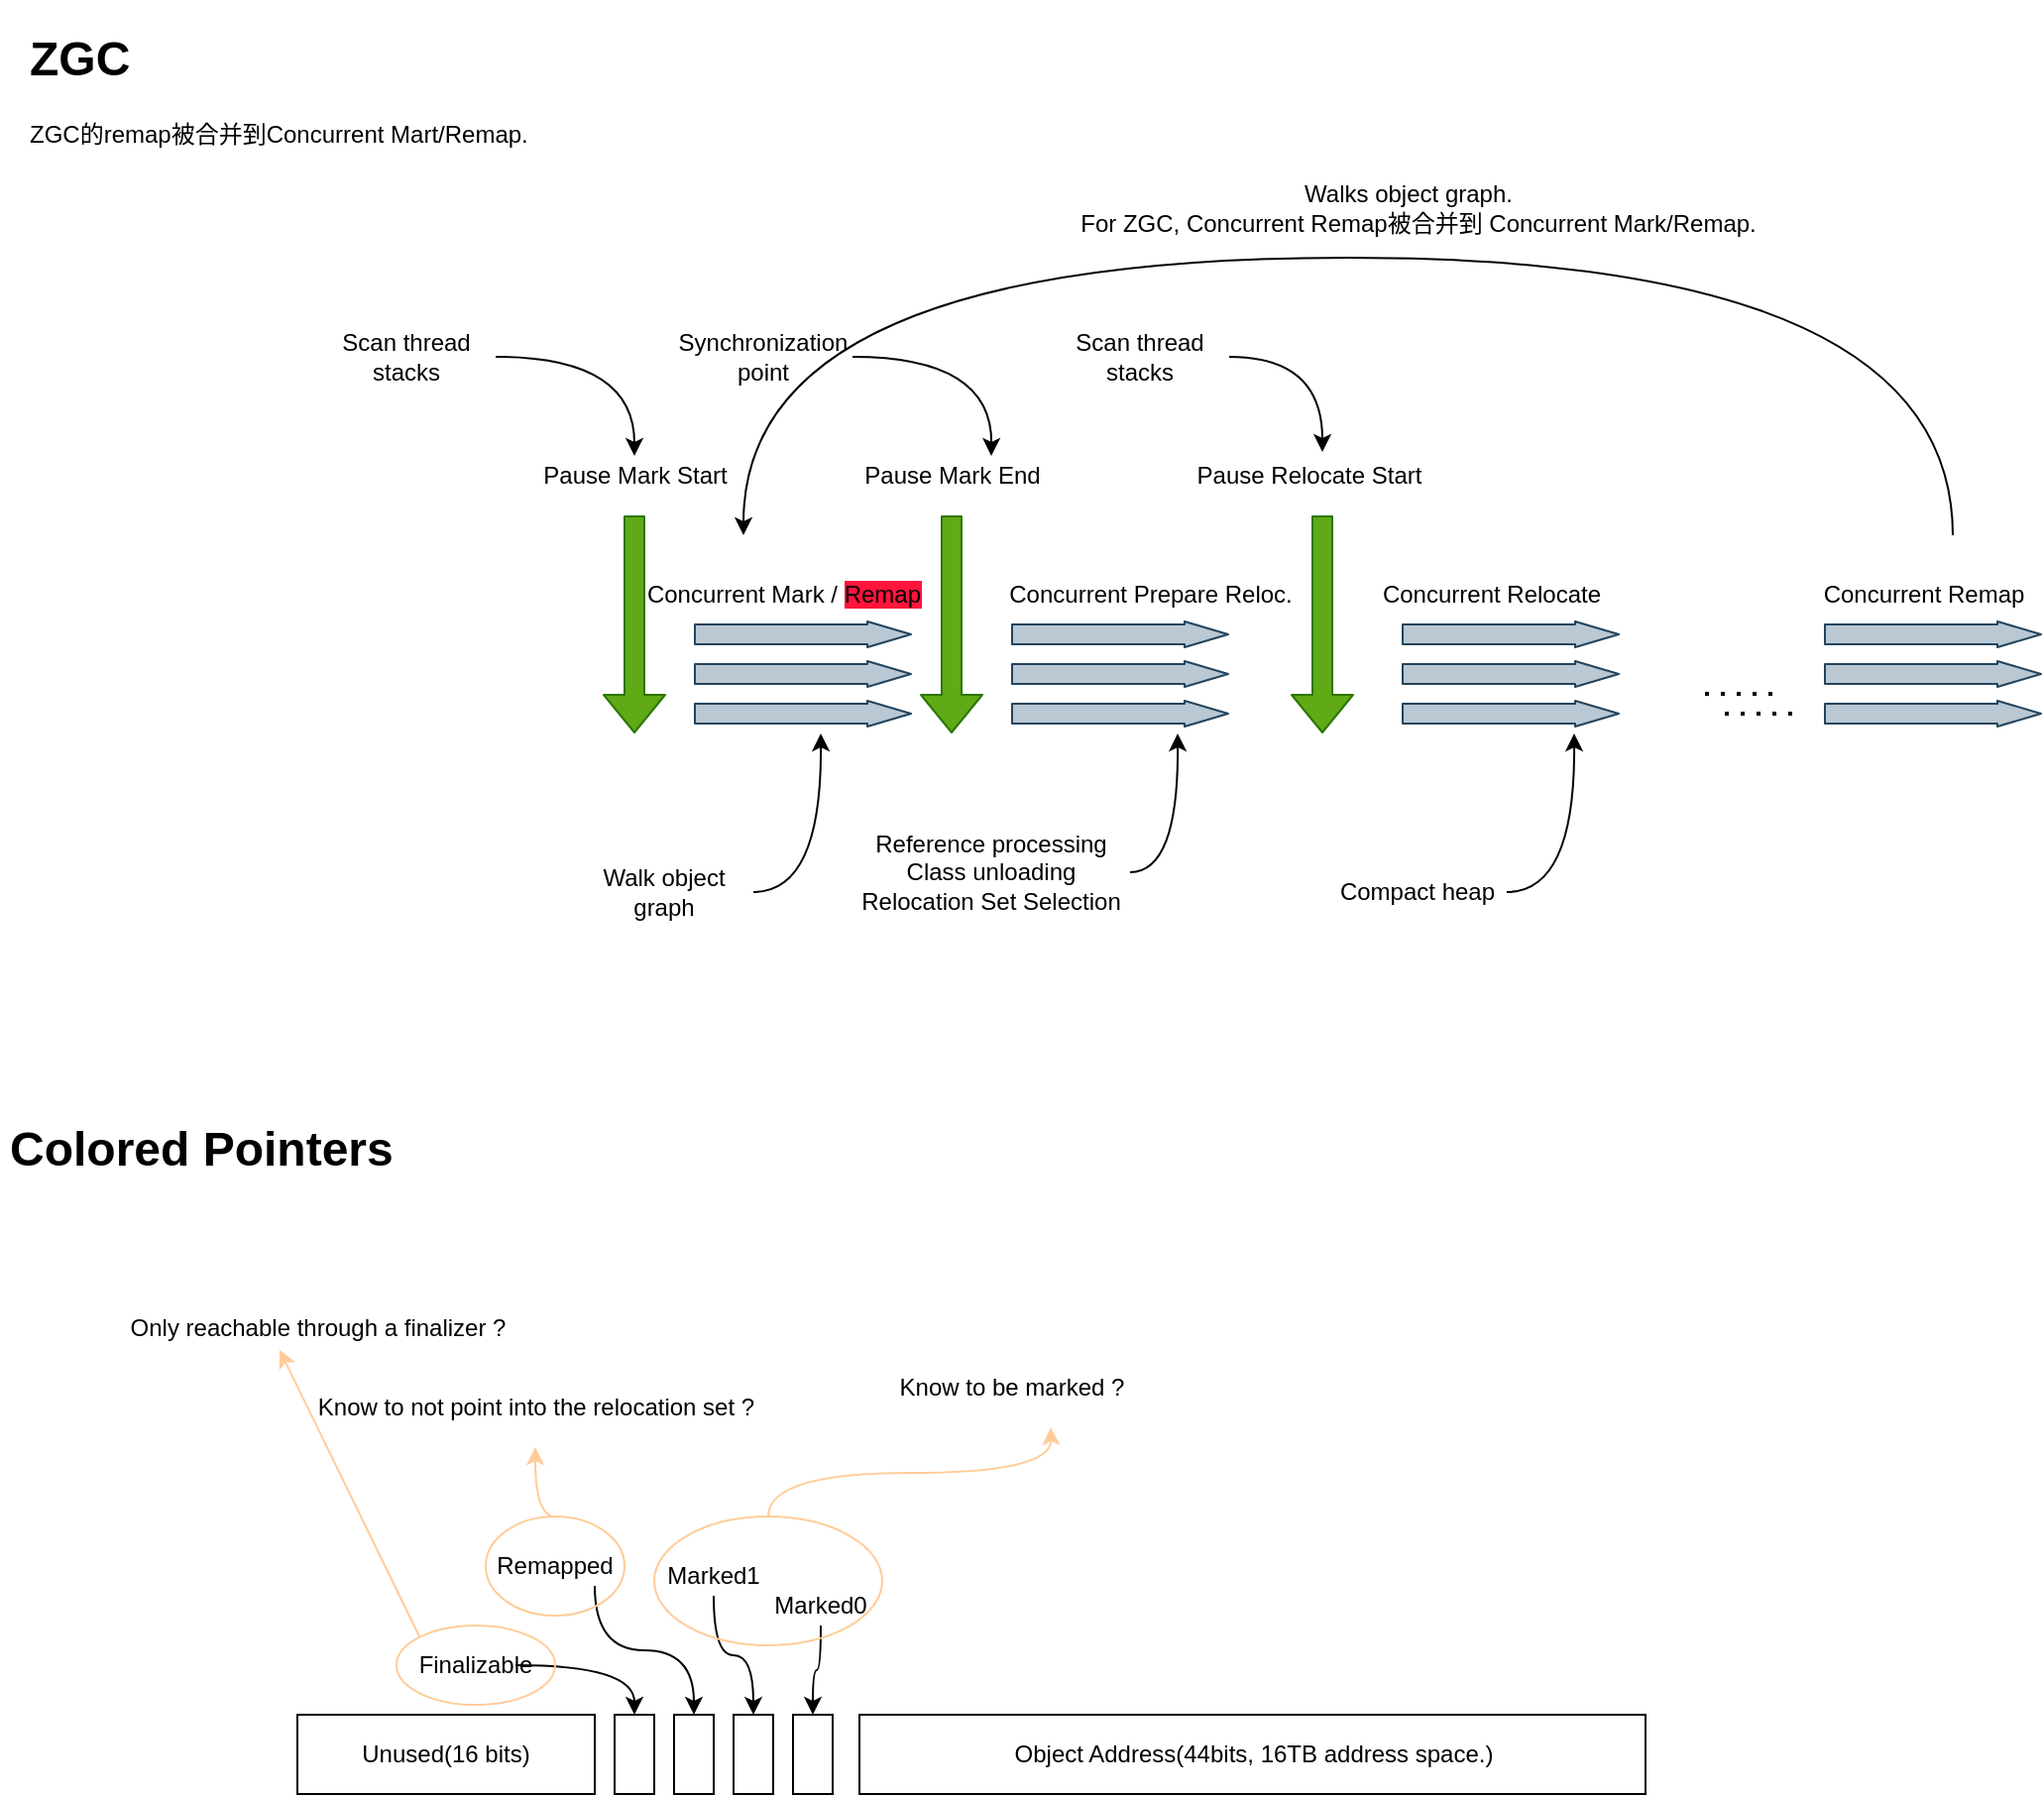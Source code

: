 <mxfile>
    <diagram id="esNSYhN-dbzGHcewjwFB" name="Page-1">
        <mxGraphModel dx="1051" dy="1898" grid="1" gridSize="10" guides="1" tooltips="1" connect="1" arrows="1" fold="1" page="1" pageScale="1" pageWidth="827" pageHeight="1169" math="0" shadow="0">
            <root>
                <mxCell id="0"/>
                <mxCell id="1" parent="0"/>
                <mxCell id="8" value="" style="shape=flexArrow;endArrow=classic;html=1;strokeColor=#2D7600;fillColor=#60a917;" parent="1" edge="1">
                    <mxGeometry width="50" height="50" relative="1" as="geometry">
                        <mxPoint x="320" y="250" as="sourcePoint"/>
                        <mxPoint x="320" y="360" as="targetPoint"/>
                    </mxGeometry>
                </mxCell>
                <mxCell id="10" value="" style="shape=flexArrow;endArrow=classic;html=1;fillColor=#60a917;strokeColor=#2D7600;" parent="1" edge="1">
                    <mxGeometry width="50" height="50" relative="1" as="geometry">
                        <mxPoint x="480" y="250" as="sourcePoint"/>
                        <mxPoint x="480" y="360" as="targetPoint"/>
                    </mxGeometry>
                </mxCell>
                <mxCell id="11" value="" style="shape=flexArrow;endArrow=classic;html=1;fillColor=#60a917;strokeColor=#2D7600;" parent="1" edge="1">
                    <mxGeometry width="50" height="50" relative="1" as="geometry">
                        <mxPoint x="667" y="250" as="sourcePoint"/>
                        <mxPoint x="667" y="360" as="targetPoint"/>
                    </mxGeometry>
                </mxCell>
                <mxCell id="13" value="Pause Mark End" style="text;html=1;align=center;verticalAlign=middle;resizable=0;points=[];autosize=1;" parent="1" vertex="1">
                    <mxGeometry x="430" y="220" width="100" height="20" as="geometry"/>
                </mxCell>
                <mxCell id="14" value="Pause Mark Start" style="text;html=1;align=center;verticalAlign=middle;resizable=0;points=[];autosize=1;" parent="1" vertex="1">
                    <mxGeometry x="265" y="220" width="110" height="20" as="geometry"/>
                </mxCell>
                <mxCell id="15" value="" style="shape=flexArrow;endArrow=classic;html=1;fillColor=#bac8d3;endWidth=2;endSize=7;strokeColor=#23445d;" parent="1" edge="1">
                    <mxGeometry width="50" height="50" relative="1" as="geometry">
                        <mxPoint x="350" y="310" as="sourcePoint"/>
                        <mxPoint x="460" y="310" as="targetPoint"/>
                    </mxGeometry>
                </mxCell>
                <mxCell id="16" value="" style="shape=flexArrow;endArrow=classic;html=1;fillColor=#bac8d3;endWidth=2;endSize=7;strokeColor=#23445d;" parent="1" edge="1">
                    <mxGeometry width="50" height="50" relative="1" as="geometry">
                        <mxPoint x="350" y="330" as="sourcePoint"/>
                        <mxPoint x="460" y="330" as="targetPoint"/>
                    </mxGeometry>
                </mxCell>
                <mxCell id="17" value="" style="shape=flexArrow;endArrow=classic;html=1;fillColor=#bac8d3;endWidth=2;endSize=7;strokeColor=#23445d;" parent="1" edge="1">
                    <mxGeometry width="50" height="50" relative="1" as="geometry">
                        <mxPoint x="350" y="350" as="sourcePoint"/>
                        <mxPoint x="460" y="350" as="targetPoint"/>
                    </mxGeometry>
                </mxCell>
                <mxCell id="19" value="Concurrent Mark / &lt;span style=&quot;background-color: rgb(255 , 20 , 60)&quot;&gt;Remap&lt;/span&gt;" style="text;html=1;align=center;verticalAlign=middle;resizable=0;points=[];autosize=1;" parent="1" vertex="1">
                    <mxGeometry x="320" y="280" width="150" height="20" as="geometry"/>
                </mxCell>
                <mxCell id="20" value="" style="shape=flexArrow;endArrow=classic;html=1;fillColor=#bac8d3;endWidth=2;endSize=7;strokeColor=#23445d;" parent="1" edge="1">
                    <mxGeometry width="50" height="50" relative="1" as="geometry">
                        <mxPoint x="510" y="310" as="sourcePoint"/>
                        <mxPoint x="620" y="310" as="targetPoint"/>
                    </mxGeometry>
                </mxCell>
                <mxCell id="21" value="" style="shape=flexArrow;endArrow=classic;html=1;fillColor=#bac8d3;endWidth=2;endSize=7;strokeColor=#23445d;" parent="1" edge="1">
                    <mxGeometry width="50" height="50" relative="1" as="geometry">
                        <mxPoint x="510" y="330" as="sourcePoint"/>
                        <mxPoint x="620" y="330" as="targetPoint"/>
                    </mxGeometry>
                </mxCell>
                <mxCell id="22" value="" style="shape=flexArrow;endArrow=classic;html=1;fillColor=#bac8d3;endWidth=2;endSize=7;strokeColor=#23445d;" parent="1" edge="1">
                    <mxGeometry width="50" height="50" relative="1" as="geometry">
                        <mxPoint x="510" y="350" as="sourcePoint"/>
                        <mxPoint x="620" y="350" as="targetPoint"/>
                    </mxGeometry>
                </mxCell>
                <mxCell id="23" value="Concurrent Prepare Reloc." style="text;html=1;align=center;verticalAlign=middle;resizable=0;points=[];autosize=1;" parent="1" vertex="1">
                    <mxGeometry x="500" y="280" width="160" height="20" as="geometry"/>
                </mxCell>
                <mxCell id="24" value="" style="shape=flexArrow;endArrow=classic;html=1;fillColor=#bac8d3;endWidth=2;endSize=7;strokeColor=#23445d;" parent="1" edge="1">
                    <mxGeometry width="50" height="50" relative="1" as="geometry">
                        <mxPoint x="707" y="310" as="sourcePoint"/>
                        <mxPoint x="817" y="310" as="targetPoint"/>
                    </mxGeometry>
                </mxCell>
                <mxCell id="25" value="" style="shape=flexArrow;endArrow=classic;html=1;fillColor=#bac8d3;endWidth=2;endSize=7;strokeColor=#23445d;" parent="1" edge="1">
                    <mxGeometry width="50" height="50" relative="1" as="geometry">
                        <mxPoint x="707" y="330" as="sourcePoint"/>
                        <mxPoint x="817" y="330" as="targetPoint"/>
                    </mxGeometry>
                </mxCell>
                <mxCell id="26" value="" style="shape=flexArrow;endArrow=classic;html=1;fillColor=#bac8d3;endWidth=2;endSize=7;strokeColor=#23445d;" parent="1" edge="1">
                    <mxGeometry width="50" height="50" relative="1" as="geometry">
                        <mxPoint x="707" y="350" as="sourcePoint"/>
                        <mxPoint x="817" y="350" as="targetPoint"/>
                    </mxGeometry>
                </mxCell>
                <mxCell id="27" value="Concurrent Relocate" style="text;html=1;align=center;verticalAlign=middle;resizable=0;points=[];autosize=1;" parent="1" vertex="1">
                    <mxGeometry x="687" y="280" width="130" height="20" as="geometry"/>
                </mxCell>
                <mxCell id="28" value="Pause Relocate Start" style="text;html=1;align=center;verticalAlign=middle;resizable=0;points=[];autosize=1;" parent="1" vertex="1">
                    <mxGeometry x="595" y="220" width="130" height="20" as="geometry"/>
                </mxCell>
                <mxCell id="32" style="edgeStyle=orthogonalEdgeStyle;rounded=0;orthogonalLoop=1;jettySize=auto;html=1;exitX=1;exitY=0.5;exitDx=0;exitDy=0;fillColor=#010508;curved=1;" parent="1" source="31" target="14" edge="1">
                    <mxGeometry relative="1" as="geometry"/>
                </mxCell>
                <mxCell id="31" value="Scan thread stacks" style="text;html=1;strokeColor=none;fillColor=none;align=center;verticalAlign=middle;whiteSpace=wrap;rounded=0;" parent="1" vertex="1">
                    <mxGeometry x="160" y="150" width="90" height="40" as="geometry"/>
                </mxCell>
                <mxCell id="33" style="edgeStyle=orthogonalEdgeStyle;rounded=0;orthogonalLoop=1;jettySize=auto;html=1;exitX=1;exitY=0.5;exitDx=0;exitDy=0;fillColor=#010508;curved=1;" parent="1" source="34" edge="1">
                    <mxGeometry relative="1" as="geometry">
                        <mxPoint x="414" y="360" as="targetPoint"/>
                    </mxGeometry>
                </mxCell>
                <mxCell id="34" value="Walk object graph" style="text;html=1;strokeColor=none;fillColor=none;align=center;verticalAlign=middle;whiteSpace=wrap;rounded=0;" parent="1" vertex="1">
                    <mxGeometry x="290" y="420" width="90" height="40" as="geometry"/>
                </mxCell>
                <mxCell id="35" style="edgeStyle=orthogonalEdgeStyle;rounded=0;orthogonalLoop=1;jettySize=auto;html=1;exitX=1;exitY=0.5;exitDx=0;exitDy=0;fillColor=#010508;curved=1;" parent="1" source="36" edge="1">
                    <mxGeometry relative="1" as="geometry">
                        <mxPoint x="500" y="220" as="targetPoint"/>
                    </mxGeometry>
                </mxCell>
                <mxCell id="36" value="Synchronization point" style="text;html=1;strokeColor=none;fillColor=none;align=center;verticalAlign=middle;whiteSpace=wrap;rounded=0;" parent="1" vertex="1">
                    <mxGeometry x="340" y="150" width="90" height="40" as="geometry"/>
                </mxCell>
                <mxCell id="37" style="edgeStyle=orthogonalEdgeStyle;rounded=0;orthogonalLoop=1;jettySize=auto;html=1;exitX=1;exitY=0.5;exitDx=0;exitDy=0;fillColor=#010508;curved=1;entryX=0.554;entryY=-0.1;entryDx=0;entryDy=0;entryPerimeter=0;" parent="1" source="38" target="28" edge="1">
                    <mxGeometry relative="1" as="geometry">
                        <mxPoint x="690" y="220" as="targetPoint"/>
                    </mxGeometry>
                </mxCell>
                <mxCell id="38" value="Scan thread stacks" style="text;html=1;strokeColor=none;fillColor=none;align=center;verticalAlign=middle;whiteSpace=wrap;rounded=0;" parent="1" vertex="1">
                    <mxGeometry x="530" y="150" width="90" height="40" as="geometry"/>
                </mxCell>
                <mxCell id="39" style="edgeStyle=orthogonalEdgeStyle;rounded=0;orthogonalLoop=1;jettySize=auto;html=1;exitX=1;exitY=0.5;exitDx=0;exitDy=0;fillColor=#010508;curved=1;" parent="1" source="40" edge="1">
                    <mxGeometry relative="1" as="geometry">
                        <mxPoint x="594" y="360" as="targetPoint"/>
                    </mxGeometry>
                </mxCell>
                <mxCell id="40" value="Reference processing&lt;br&gt;Class unloading&lt;br&gt;Relocation Set Selection" style="text;html=1;strokeColor=none;fillColor=none;align=center;verticalAlign=middle;whiteSpace=wrap;rounded=0;" parent="1" vertex="1">
                    <mxGeometry x="430" y="410" width="140" height="40" as="geometry"/>
                </mxCell>
                <mxCell id="41" style="edgeStyle=orthogonalEdgeStyle;rounded=0;orthogonalLoop=1;jettySize=auto;html=1;exitX=1;exitY=0.5;exitDx=0;exitDy=0;fillColor=#010508;curved=1;" parent="1" source="42" edge="1">
                    <mxGeometry relative="1" as="geometry">
                        <mxPoint x="794" y="360" as="targetPoint"/>
                    </mxGeometry>
                </mxCell>
                <mxCell id="42" value="Compact heap" style="text;html=1;strokeColor=none;fillColor=none;align=center;verticalAlign=middle;whiteSpace=wrap;rounded=0;" parent="1" vertex="1">
                    <mxGeometry x="670" y="420" width="90" height="40" as="geometry"/>
                </mxCell>
                <mxCell id="43" value="" style="shape=flexArrow;endArrow=classic;html=1;fillColor=#bac8d3;endWidth=2;endSize=7;strokeColor=#23445d;" parent="1" edge="1">
                    <mxGeometry width="50" height="50" relative="1" as="geometry">
                        <mxPoint x="920" y="310" as="sourcePoint"/>
                        <mxPoint x="1030" y="310" as="targetPoint"/>
                    </mxGeometry>
                </mxCell>
                <mxCell id="44" value="" style="shape=flexArrow;endArrow=classic;html=1;fillColor=#bac8d3;endWidth=2;endSize=7;strokeColor=#23445d;" parent="1" edge="1">
                    <mxGeometry width="50" height="50" relative="1" as="geometry">
                        <mxPoint x="920" y="330" as="sourcePoint"/>
                        <mxPoint x="1030" y="330" as="targetPoint"/>
                    </mxGeometry>
                </mxCell>
                <mxCell id="45" value="" style="shape=flexArrow;endArrow=classic;html=1;fillColor=#bac8d3;endWidth=2;endSize=7;strokeColor=#23445d;" parent="1" edge="1">
                    <mxGeometry width="50" height="50" relative="1" as="geometry">
                        <mxPoint x="920" y="350" as="sourcePoint"/>
                        <mxPoint x="1030" y="350" as="targetPoint"/>
                    </mxGeometry>
                </mxCell>
                <mxCell id="49" value="" style="endArrow=none;dashed=1;html=1;dashPattern=1 3;strokeWidth=2;fillColor=#010508;" parent="1" edge="1">
                    <mxGeometry width="50" height="50" relative="1" as="geometry">
                        <mxPoint x="860" y="340" as="sourcePoint"/>
                        <mxPoint x="900" y="340" as="targetPoint"/>
                        <Array as="points">
                            <mxPoint x="860" y="340"/>
                        </Array>
                    </mxGeometry>
                </mxCell>
                <mxCell id="51" value="" style="endArrow=none;dashed=1;html=1;dashPattern=1 3;strokeWidth=2;fillColor=#010508;" parent="1" edge="1">
                    <mxGeometry width="50" height="50" relative="1" as="geometry">
                        <mxPoint x="870" y="350" as="sourcePoint"/>
                        <mxPoint x="910" y="350" as="targetPoint"/>
                        <Array as="points">
                            <mxPoint x="870" y="350"/>
                        </Array>
                    </mxGeometry>
                </mxCell>
                <mxCell id="52" value="Concurrent Remap" style="text;html=1;align=center;verticalAlign=middle;resizable=0;points=[];autosize=1;" parent="1" vertex="1">
                    <mxGeometry x="910" y="280" width="120" height="20" as="geometry"/>
                </mxCell>
                <mxCell id="53" value="" style="endArrow=classic;html=1;fillColor=#010508;edgeStyle=orthogonalEdgeStyle;curved=1;" parent="1" edge="1">
                    <mxGeometry width="50" height="50" relative="1" as="geometry">
                        <mxPoint x="985" y="260" as="sourcePoint"/>
                        <mxPoint x="375" y="260" as="targetPoint"/>
                        <Array as="points">
                            <mxPoint x="985" y="120"/>
                            <mxPoint x="375" y="120"/>
                        </Array>
                    </mxGeometry>
                </mxCell>
                <mxCell id="54" value="Walks object graph.&amp;nbsp; &amp;nbsp;&lt;br&gt;For ZGC, Concurrent Remap被合并到 Concurrent Mark/Remap." style="text;html=1;align=center;verticalAlign=middle;resizable=0;points=[];autosize=1;" parent="1" vertex="1">
                    <mxGeometry x="535" y="80" width="360" height="30" as="geometry"/>
                </mxCell>
                <mxCell id="56" value="&lt;h1&gt;ZGC&lt;/h1&gt;&lt;p&gt;ZGC的remap被合并到Concurrent Mart/Remap.&lt;/p&gt;" style="text;html=1;strokeColor=none;fillColor=none;spacing=5;spacingTop=-20;whiteSpace=wrap;overflow=hidden;rounded=0;" parent="1" vertex="1">
                    <mxGeometry x="10" width="280" height="120" as="geometry"/>
                </mxCell>
                <mxCell id="57" value="&lt;h1&gt;Colored Pointers&lt;/h1&gt;&lt;p&gt;&lt;br&gt;&lt;/p&gt;" style="text;html=1;strokeColor=none;fillColor=none;spacing=5;spacingTop=-20;whiteSpace=wrap;overflow=hidden;rounded=0;" vertex="1" parent="1">
                    <mxGeometry y="550" width="260" height="120" as="geometry"/>
                </mxCell>
                <mxCell id="58" value="Unused(16 bits)" style="rounded=0;whiteSpace=wrap;html=1;" vertex="1" parent="1">
                    <mxGeometry x="150" y="855" width="150" height="40" as="geometry"/>
                </mxCell>
                <mxCell id="59" value="" style="rounded=0;whiteSpace=wrap;html=1;" vertex="1" parent="1">
                    <mxGeometry x="310" y="855" width="20" height="40" as="geometry"/>
                </mxCell>
                <mxCell id="60" value="" style="rounded=0;whiteSpace=wrap;html=1;" vertex="1" parent="1">
                    <mxGeometry x="340" y="855" width="20" height="40" as="geometry"/>
                </mxCell>
                <mxCell id="61" value="" style="rounded=0;whiteSpace=wrap;html=1;" vertex="1" parent="1">
                    <mxGeometry x="370" y="855" width="20" height="40" as="geometry"/>
                </mxCell>
                <mxCell id="62" value="" style="rounded=0;whiteSpace=wrap;html=1;" vertex="1" parent="1">
                    <mxGeometry x="400" y="855" width="20" height="40" as="geometry"/>
                </mxCell>
                <mxCell id="63" value="Object Address(44bits, 16TB address space.)" style="rounded=0;whiteSpace=wrap;html=1;" vertex="1" parent="1">
                    <mxGeometry x="433.5" y="855" width="396.5" height="40" as="geometry"/>
                </mxCell>
                <mxCell id="65" style="edgeStyle=orthogonalEdgeStyle;rounded=0;orthogonalLoop=1;jettySize=auto;html=1;exitX=1;exitY=0.5;exitDx=0;exitDy=0;entryX=0.5;entryY=0;entryDx=0;entryDy=0;curved=1;" edge="1" parent="1" source="64" target="59">
                    <mxGeometry relative="1" as="geometry"/>
                </mxCell>
                <mxCell id="64" value="Finalizable" style="text;html=1;strokeColor=none;fillColor=none;align=center;verticalAlign=middle;whiteSpace=wrap;rounded=0;" vertex="1" parent="1">
                    <mxGeometry x="220" y="820" width="40" height="20" as="geometry"/>
                </mxCell>
                <mxCell id="70" style="edgeStyle=orthogonalEdgeStyle;curved=1;rounded=0;orthogonalLoop=1;jettySize=auto;html=1;exitX=1;exitY=1;exitDx=0;exitDy=0;entryX=0.5;entryY=0;entryDx=0;entryDy=0;" edge="1" parent="1" source="69" target="60">
                    <mxGeometry relative="1" as="geometry"/>
                </mxCell>
                <mxCell id="69" value="&lt;span&gt;Remapped&lt;/span&gt;" style="text;html=1;strokeColor=none;fillColor=none;align=center;verticalAlign=middle;whiteSpace=wrap;rounded=0;" vertex="1" parent="1">
                    <mxGeometry x="260" y="770" width="40" height="20" as="geometry"/>
                </mxCell>
                <mxCell id="74" style="edgeStyle=orthogonalEdgeStyle;curved=1;rounded=0;orthogonalLoop=1;jettySize=auto;html=1;exitX=0.5;exitY=1;exitDx=0;exitDy=0;" edge="1" parent="1" source="72" target="61">
                    <mxGeometry relative="1" as="geometry"/>
                </mxCell>
                <mxCell id="72" value="Marked1" style="text;html=1;strokeColor=none;fillColor=none;align=center;verticalAlign=middle;whiteSpace=wrap;rounded=0;" vertex="1" parent="1">
                    <mxGeometry x="340" y="775" width="40" height="20" as="geometry"/>
                </mxCell>
                <mxCell id="75" style="edgeStyle=orthogonalEdgeStyle;curved=1;rounded=0;orthogonalLoop=1;jettySize=auto;html=1;exitX=0.5;exitY=1;exitDx=0;exitDy=0;" edge="1" parent="1" source="73" target="62">
                    <mxGeometry relative="1" as="geometry"/>
                </mxCell>
                <mxCell id="73" value="Marked0" style="text;html=1;strokeColor=none;fillColor=none;align=center;verticalAlign=middle;whiteSpace=wrap;rounded=0;" vertex="1" parent="1">
                    <mxGeometry x="394" y="790" width="40" height="20" as="geometry"/>
                </mxCell>
                <mxCell id="76" value="" style="ellipse;whiteSpace=wrap;html=1;fillColor=none;strokeColor=#FFCC99;" vertex="1" parent="1">
                    <mxGeometry x="200" y="810" width="80" height="40" as="geometry"/>
                </mxCell>
                <mxCell id="77" value="" style="endArrow=classic;html=1;exitX=0;exitY=0;exitDx=0;exitDy=0;entryX=0.405;entryY=1.047;entryDx=0;entryDy=0;entryPerimeter=0;strokeColor=#FFCC99;" edge="1" parent="1" source="76" target="78">
                    <mxGeometry width="50" height="50" relative="1" as="geometry">
                        <mxPoint x="320" y="810" as="sourcePoint"/>
                        <mxPoint x="190" y="730" as="targetPoint"/>
                    </mxGeometry>
                </mxCell>
                <mxCell id="78" value="Only reachable through a finalizer ?" style="text;html=1;align=center;verticalAlign=middle;resizable=0;points=[];autosize=1;" vertex="1" parent="1">
                    <mxGeometry x="60" y="650" width="200" height="20" as="geometry"/>
                </mxCell>
                <mxCell id="82" style="edgeStyle=orthogonalEdgeStyle;curved=1;rounded=0;orthogonalLoop=1;jettySize=auto;html=1;exitX=0.5;exitY=0;exitDx=0;exitDy=0;strokeColor=#FFCC99;" edge="1" parent="1" source="81">
                    <mxGeometry relative="1" as="geometry">
                        <mxPoint x="530" y="710" as="targetPoint"/>
                    </mxGeometry>
                </mxCell>
                <mxCell id="81" value="" style="ellipse;whiteSpace=wrap;html=1;fillColor=none;strokeColor=#FFCC99;" vertex="1" parent="1">
                    <mxGeometry x="330" y="755" width="115" height="65" as="geometry"/>
                </mxCell>
                <mxCell id="83" value="Know to be marked ?" style="text;html=1;align=center;verticalAlign=middle;resizable=0;points=[];autosize=1;" vertex="1" parent="1">
                    <mxGeometry x="445" y="680" width="130" height="20" as="geometry"/>
                </mxCell>
                <mxCell id="85" style="edgeStyle=orthogonalEdgeStyle;curved=1;rounded=0;orthogonalLoop=1;jettySize=auto;html=1;exitX=0.5;exitY=0;exitDx=0;exitDy=0;strokeColor=#FFCC99;" edge="1" parent="1" source="84">
                    <mxGeometry relative="1" as="geometry">
                        <mxPoint x="270.0" y="720" as="targetPoint"/>
                    </mxGeometry>
                </mxCell>
                <mxCell id="84" value="" style="ellipse;whiteSpace=wrap;html=1;fillColor=none;strokeColor=#FFCC99;" vertex="1" parent="1">
                    <mxGeometry x="245" y="755" width="70" height="50" as="geometry"/>
                </mxCell>
                <mxCell id="86" value="Know to not point into the relocation set ?" style="text;html=1;align=center;verticalAlign=middle;resizable=0;points=[];autosize=1;" vertex="1" parent="1">
                    <mxGeometry x="150" y="690" width="240" height="20" as="geometry"/>
                </mxCell>
            </root>
        </mxGraphModel>
    </diagram>
</mxfile>